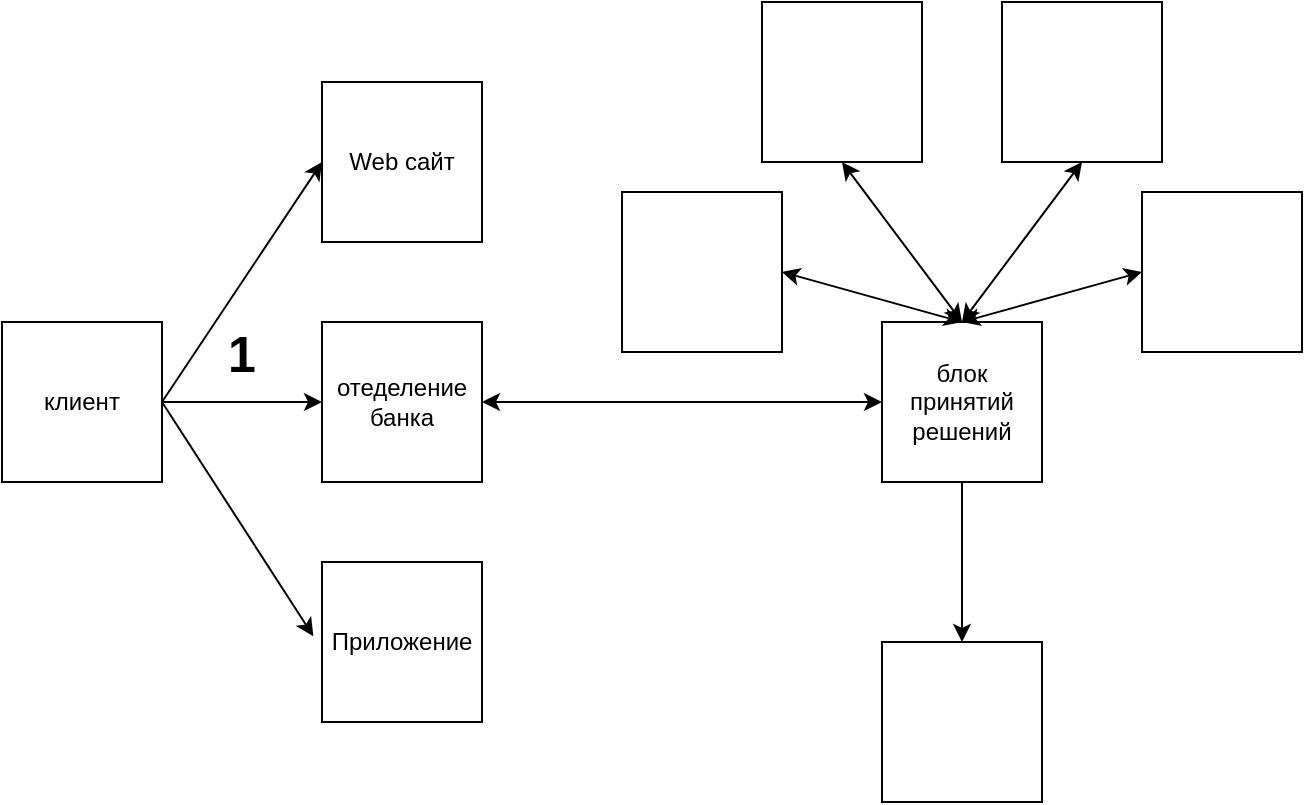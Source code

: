 <mxfile version="23.1.2" type="github">
  <diagram name="Page-1" id="ff44883e-f642-bcb2-894b-16b3d25a3f0b">
    <mxGraphModel dx="842" dy="482" grid="1" gridSize="10" guides="1" tooltips="1" connect="1" arrows="1" fold="1" page="1" pageScale="1.5" pageWidth="1169" pageHeight="826" background="none" math="0" shadow="0">
      <root>
        <mxCell id="0" style=";html=1;" />
        <mxCell id="1" style=";html=1;" parent="0" />
        <mxCell id="wMNkzjMgdb3sAVdtAFFw-5" value="" style="whiteSpace=wrap;html=1;aspect=fixed;" vertex="1" parent="1">
          <mxGeometry x="280" y="560" width="80" height="80" as="geometry" />
        </mxCell>
        <mxCell id="wMNkzjMgdb3sAVdtAFFw-6" value="клиент" style="text;html=1;strokeColor=none;fillColor=none;align=center;verticalAlign=middle;whiteSpace=wrap;rounded=0;" vertex="1" parent="1">
          <mxGeometry x="290" y="585" width="60" height="30" as="geometry" />
        </mxCell>
        <mxCell id="wMNkzjMgdb3sAVdtAFFw-7" value="" style="whiteSpace=wrap;html=1;aspect=fixed;" vertex="1" parent="1">
          <mxGeometry x="440" y="560" width="80" height="80" as="geometry" />
        </mxCell>
        <mxCell id="wMNkzjMgdb3sAVdtAFFw-8" value="отеделение&lt;br&gt;банка" style="text;html=1;strokeColor=none;fillColor=none;align=center;verticalAlign=middle;whiteSpace=wrap;rounded=0;" vertex="1" parent="1">
          <mxGeometry x="450" y="585" width="60" height="30" as="geometry" />
        </mxCell>
        <mxCell id="wMNkzjMgdb3sAVdtAFFw-9" value="" style="endArrow=classic;html=1;rounded=0;entryX=0;entryY=0.5;entryDx=0;entryDy=0;exitX=1;exitY=0.5;exitDx=0;exitDy=0;" edge="1" parent="1" source="wMNkzjMgdb3sAVdtAFFw-5" target="wMNkzjMgdb3sAVdtAFFw-7">
          <mxGeometry width="50" height="50" relative="1" as="geometry">
            <mxPoint x="360" y="610" as="sourcePoint" />
            <mxPoint x="410" y="560" as="targetPoint" />
          </mxGeometry>
        </mxCell>
        <mxCell id="wMNkzjMgdb3sAVdtAFFw-10" value="1" style="text;html=1;align=center;verticalAlign=middle;whiteSpace=wrap;rounded=0;strokeWidth=5;shadow=0;fontStyle=1;fontSize=25;" vertex="1" parent="1">
          <mxGeometry x="370" y="560" width="60" height="30" as="geometry" />
        </mxCell>
        <mxCell id="wMNkzjMgdb3sAVdtAFFw-11" value="" style="whiteSpace=wrap;html=1;aspect=fixed;" vertex="1" parent="1">
          <mxGeometry x="440" y="440" width="80" height="80" as="geometry" />
        </mxCell>
        <mxCell id="wMNkzjMgdb3sAVdtAFFw-12" value="" style="whiteSpace=wrap;html=1;aspect=fixed;" vertex="1" parent="1">
          <mxGeometry x="440" y="680" width="80" height="80" as="geometry" />
        </mxCell>
        <mxCell id="wMNkzjMgdb3sAVdtAFFw-13" value="Web сайт" style="text;html=1;strokeColor=none;fillColor=none;align=center;verticalAlign=middle;whiteSpace=wrap;rounded=0;" vertex="1" parent="1">
          <mxGeometry x="450" y="465" width="60" height="30" as="geometry" />
        </mxCell>
        <mxCell id="wMNkzjMgdb3sAVdtAFFw-15" value="Приложение" style="text;html=1;strokeColor=none;fillColor=none;align=center;verticalAlign=middle;whiteSpace=wrap;rounded=0;" vertex="1" parent="1">
          <mxGeometry x="450" y="705" width="60" height="30" as="geometry" />
        </mxCell>
        <mxCell id="wMNkzjMgdb3sAVdtAFFw-16" value="" style="endArrow=classic;html=1;rounded=0;entryX=0;entryY=0.5;entryDx=0;entryDy=0;" edge="1" parent="1" target="wMNkzjMgdb3sAVdtAFFw-11">
          <mxGeometry width="50" height="50" relative="1" as="geometry">
            <mxPoint x="360" y="600" as="sourcePoint" />
            <mxPoint x="410" y="550" as="targetPoint" />
          </mxGeometry>
        </mxCell>
        <mxCell id="wMNkzjMgdb3sAVdtAFFw-17" value="" style="endArrow=classic;html=1;rounded=0;entryX=-0.054;entryY=0.464;entryDx=0;entryDy=0;entryPerimeter=0;" edge="1" parent="1" target="wMNkzjMgdb3sAVdtAFFw-12">
          <mxGeometry width="50" height="50" relative="1" as="geometry">
            <mxPoint x="360" y="600" as="sourcePoint" />
            <mxPoint x="410" y="550" as="targetPoint" />
          </mxGeometry>
        </mxCell>
        <mxCell id="wMNkzjMgdb3sAVdtAFFw-18" value="" style="whiteSpace=wrap;html=1;aspect=fixed;" vertex="1" parent="1">
          <mxGeometry x="720" y="560" width="80" height="80" as="geometry" />
        </mxCell>
        <mxCell id="wMNkzjMgdb3sAVdtAFFw-19" value="блок принятий решений" style="text;html=1;strokeColor=none;fillColor=none;align=center;verticalAlign=middle;whiteSpace=wrap;rounded=0;" vertex="1" parent="1">
          <mxGeometry x="730" y="585" width="60" height="30" as="geometry" />
        </mxCell>
        <mxCell id="wMNkzjMgdb3sAVdtAFFw-21" value="" style="endArrow=classic;startArrow=classic;html=1;rounded=0;entryX=0;entryY=0.5;entryDx=0;entryDy=0;" edge="1" parent="1" target="wMNkzjMgdb3sAVdtAFFw-18">
          <mxGeometry width="50" height="50" relative="1" as="geometry">
            <mxPoint x="520" y="600" as="sourcePoint" />
            <mxPoint x="570" y="550" as="targetPoint" />
          </mxGeometry>
        </mxCell>
        <mxCell id="wMNkzjMgdb3sAVdtAFFw-23" value="" style="whiteSpace=wrap;html=1;aspect=fixed;" vertex="1" parent="1">
          <mxGeometry x="660" y="400" width="80" height="80" as="geometry" />
        </mxCell>
        <mxCell id="wMNkzjMgdb3sAVdtAFFw-24" value="" style="whiteSpace=wrap;html=1;aspect=fixed;" vertex="1" parent="1">
          <mxGeometry x="780" y="400" width="80" height="80" as="geometry" />
        </mxCell>
        <mxCell id="wMNkzjMgdb3sAVdtAFFw-25" value="" style="whiteSpace=wrap;html=1;aspect=fixed;" vertex="1" parent="1">
          <mxGeometry x="590" y="495" width="80" height="80" as="geometry" />
        </mxCell>
        <mxCell id="wMNkzjMgdb3sAVdtAFFw-26" value="" style="whiteSpace=wrap;html=1;aspect=fixed;" vertex="1" parent="1">
          <mxGeometry x="850" y="495" width="80" height="80" as="geometry" />
        </mxCell>
        <mxCell id="wMNkzjMgdb3sAVdtAFFw-27" value="" style="endArrow=classic;startArrow=classic;html=1;rounded=0;entryX=1;entryY=0.5;entryDx=0;entryDy=0;" edge="1" parent="1" target="wMNkzjMgdb3sAVdtAFFw-25">
          <mxGeometry width="50" height="50" relative="1" as="geometry">
            <mxPoint x="760" y="560" as="sourcePoint" />
            <mxPoint x="810" y="510" as="targetPoint" />
          </mxGeometry>
        </mxCell>
        <mxCell id="wMNkzjMgdb3sAVdtAFFw-28" value="" style="endArrow=classic;startArrow=classic;html=1;rounded=0;entryX=0.5;entryY=1;entryDx=0;entryDy=0;" edge="1" parent="1" target="wMNkzjMgdb3sAVdtAFFw-23">
          <mxGeometry width="50" height="50" relative="1" as="geometry">
            <mxPoint x="760" y="560" as="sourcePoint" />
            <mxPoint x="810" y="510" as="targetPoint" />
          </mxGeometry>
        </mxCell>
        <mxCell id="wMNkzjMgdb3sAVdtAFFw-29" value="" style="endArrow=classic;startArrow=classic;html=1;rounded=0;entryX=0.5;entryY=1;entryDx=0;entryDy=0;" edge="1" parent="1" target="wMNkzjMgdb3sAVdtAFFw-24">
          <mxGeometry width="50" height="50" relative="1" as="geometry">
            <mxPoint x="760" y="560" as="sourcePoint" />
            <mxPoint x="810" y="510" as="targetPoint" />
          </mxGeometry>
        </mxCell>
        <mxCell id="wMNkzjMgdb3sAVdtAFFw-30" value="" style="endArrow=classic;startArrow=classic;html=1;rounded=0;entryX=0;entryY=0.5;entryDx=0;entryDy=0;" edge="1" parent="1" target="wMNkzjMgdb3sAVdtAFFw-26">
          <mxGeometry width="50" height="50" relative="1" as="geometry">
            <mxPoint x="760" y="560" as="sourcePoint" />
            <mxPoint x="810" y="510" as="targetPoint" />
          </mxGeometry>
        </mxCell>
        <mxCell id="wMNkzjMgdb3sAVdtAFFw-31" value="" style="whiteSpace=wrap;html=1;aspect=fixed;" vertex="1" parent="1">
          <mxGeometry x="720" y="720" width="80" height="80" as="geometry" />
        </mxCell>
        <mxCell id="wMNkzjMgdb3sAVdtAFFw-32" value="" style="endArrow=classic;html=1;rounded=0;entryX=0.5;entryY=0;entryDx=0;entryDy=0;" edge="1" parent="1" target="wMNkzjMgdb3sAVdtAFFw-31">
          <mxGeometry width="50" height="50" relative="1" as="geometry">
            <mxPoint x="760" y="640" as="sourcePoint" />
            <mxPoint x="810" y="590" as="targetPoint" />
          </mxGeometry>
        </mxCell>
      </root>
    </mxGraphModel>
  </diagram>
</mxfile>
